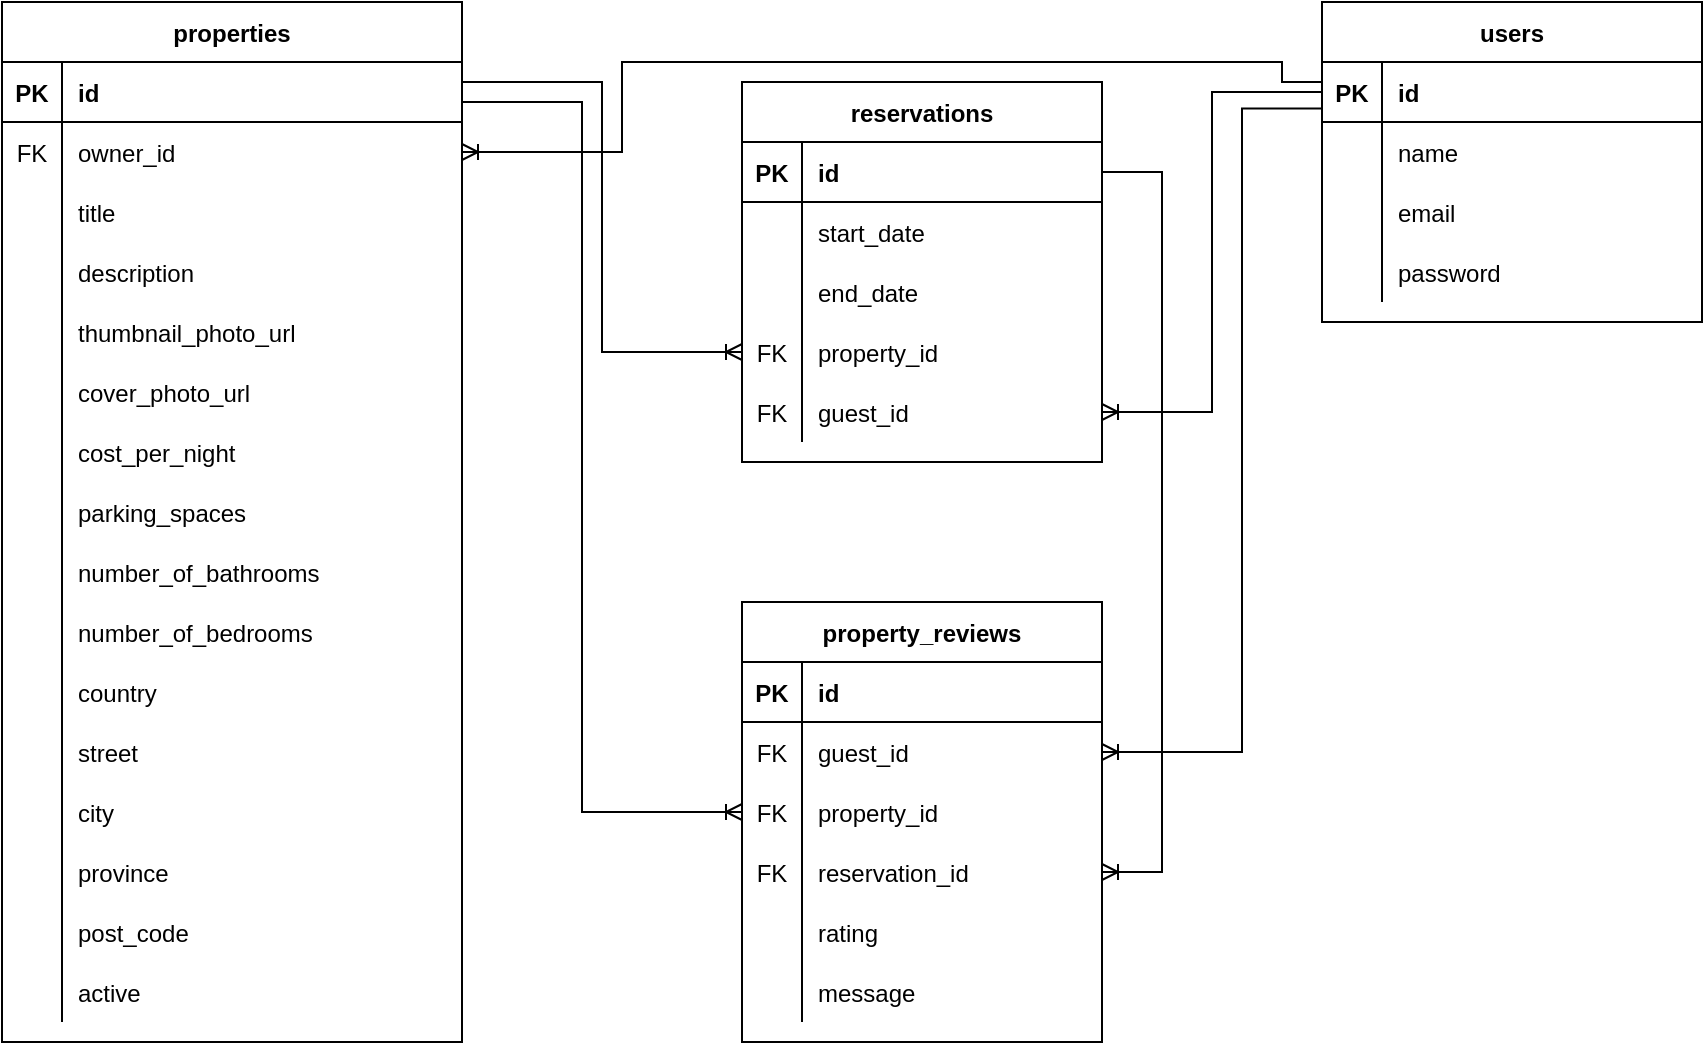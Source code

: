 <mxfile version="15.5.2" type="github">
  <diagram id="R2lEEEUBdFMjLlhIrx00" name="Page-1">
    <mxGraphModel dx="788" dy="491" grid="1" gridSize="10" guides="1" tooltips="1" connect="1" arrows="1" fold="1" page="1" pageScale="1" pageWidth="850" pageHeight="1100" math="0" shadow="0" extFonts="Permanent Marker^https://fonts.googleapis.com/css?family=Permanent+Marker">
      <root>
        <mxCell id="0" />
        <mxCell id="1" parent="0" />
        <mxCell id="So7gOBWFrr4r8it8upbl-1" value="users" style="shape=table;startSize=30;container=1;collapsible=1;childLayout=tableLayout;fixedRows=1;rowLines=0;fontStyle=1;align=center;resizeLast=1;" parent="1" vertex="1">
          <mxGeometry x="660" width="190" height="160" as="geometry" />
        </mxCell>
        <mxCell id="So7gOBWFrr4r8it8upbl-2" value="" style="shape=partialRectangle;collapsible=0;dropTarget=0;pointerEvents=0;fillColor=none;top=0;left=0;bottom=1;right=0;points=[[0,0.5],[1,0.5]];portConstraint=eastwest;" parent="So7gOBWFrr4r8it8upbl-1" vertex="1">
          <mxGeometry y="30" width="190" height="30" as="geometry" />
        </mxCell>
        <mxCell id="So7gOBWFrr4r8it8upbl-3" value="PK" style="shape=partialRectangle;connectable=0;fillColor=none;top=0;left=0;bottom=0;right=0;fontStyle=1;overflow=hidden;" parent="So7gOBWFrr4r8it8upbl-2" vertex="1">
          <mxGeometry width="30" height="30" as="geometry">
            <mxRectangle width="30" height="30" as="alternateBounds" />
          </mxGeometry>
        </mxCell>
        <mxCell id="So7gOBWFrr4r8it8upbl-4" value="id" style="shape=partialRectangle;connectable=0;fillColor=none;top=0;left=0;bottom=0;right=0;align=left;spacingLeft=6;fontStyle=1;overflow=hidden;" parent="So7gOBWFrr4r8it8upbl-2" vertex="1">
          <mxGeometry x="30" width="160" height="30" as="geometry">
            <mxRectangle width="160" height="30" as="alternateBounds" />
          </mxGeometry>
        </mxCell>
        <mxCell id="So7gOBWFrr4r8it8upbl-5" value="" style="shape=partialRectangle;collapsible=0;dropTarget=0;pointerEvents=0;fillColor=none;top=0;left=0;bottom=0;right=0;points=[[0,0.5],[1,0.5]];portConstraint=eastwest;" parent="So7gOBWFrr4r8it8upbl-1" vertex="1">
          <mxGeometry y="60" width="190" height="30" as="geometry" />
        </mxCell>
        <mxCell id="So7gOBWFrr4r8it8upbl-6" value="" style="shape=partialRectangle;connectable=0;fillColor=none;top=0;left=0;bottom=0;right=0;editable=1;overflow=hidden;" parent="So7gOBWFrr4r8it8upbl-5" vertex="1">
          <mxGeometry width="30" height="30" as="geometry">
            <mxRectangle width="30" height="30" as="alternateBounds" />
          </mxGeometry>
        </mxCell>
        <mxCell id="So7gOBWFrr4r8it8upbl-7" value="name" style="shape=partialRectangle;connectable=0;fillColor=none;top=0;left=0;bottom=0;right=0;align=left;spacingLeft=6;overflow=hidden;" parent="So7gOBWFrr4r8it8upbl-5" vertex="1">
          <mxGeometry x="30" width="160" height="30" as="geometry">
            <mxRectangle width="160" height="30" as="alternateBounds" />
          </mxGeometry>
        </mxCell>
        <mxCell id="So7gOBWFrr4r8it8upbl-8" value="" style="shape=partialRectangle;collapsible=0;dropTarget=0;pointerEvents=0;fillColor=none;top=0;left=0;bottom=0;right=0;points=[[0,0.5],[1,0.5]];portConstraint=eastwest;" parent="So7gOBWFrr4r8it8upbl-1" vertex="1">
          <mxGeometry y="90" width="190" height="30" as="geometry" />
        </mxCell>
        <mxCell id="So7gOBWFrr4r8it8upbl-9" value="" style="shape=partialRectangle;connectable=0;fillColor=none;top=0;left=0;bottom=0;right=0;editable=1;overflow=hidden;" parent="So7gOBWFrr4r8it8upbl-8" vertex="1">
          <mxGeometry width="30" height="30" as="geometry">
            <mxRectangle width="30" height="30" as="alternateBounds" />
          </mxGeometry>
        </mxCell>
        <mxCell id="So7gOBWFrr4r8it8upbl-10" value="email" style="shape=partialRectangle;connectable=0;fillColor=none;top=0;left=0;bottom=0;right=0;align=left;spacingLeft=6;overflow=hidden;" parent="So7gOBWFrr4r8it8upbl-8" vertex="1">
          <mxGeometry x="30" width="160" height="30" as="geometry">
            <mxRectangle width="160" height="30" as="alternateBounds" />
          </mxGeometry>
        </mxCell>
        <mxCell id="So7gOBWFrr4r8it8upbl-11" value="" style="shape=partialRectangle;collapsible=0;dropTarget=0;pointerEvents=0;fillColor=none;top=0;left=0;bottom=0;right=0;points=[[0,0.5],[1,0.5]];portConstraint=eastwest;" parent="So7gOBWFrr4r8it8upbl-1" vertex="1">
          <mxGeometry y="120" width="190" height="30" as="geometry" />
        </mxCell>
        <mxCell id="So7gOBWFrr4r8it8upbl-12" value="" style="shape=partialRectangle;connectable=0;fillColor=none;top=0;left=0;bottom=0;right=0;editable=1;overflow=hidden;" parent="So7gOBWFrr4r8it8upbl-11" vertex="1">
          <mxGeometry width="30" height="30" as="geometry">
            <mxRectangle width="30" height="30" as="alternateBounds" />
          </mxGeometry>
        </mxCell>
        <mxCell id="So7gOBWFrr4r8it8upbl-13" value="password" style="shape=partialRectangle;connectable=0;fillColor=none;top=0;left=0;bottom=0;right=0;align=left;spacingLeft=6;overflow=hidden;" parent="So7gOBWFrr4r8it8upbl-11" vertex="1">
          <mxGeometry x="30" width="160" height="30" as="geometry">
            <mxRectangle width="160" height="30" as="alternateBounds" />
          </mxGeometry>
        </mxCell>
        <mxCell id="So7gOBWFrr4r8it8upbl-14" value="property_reviews" style="shape=table;startSize=30;container=1;collapsible=1;childLayout=tableLayout;fixedRows=1;rowLines=0;fontStyle=1;align=center;resizeLast=1;" parent="1" vertex="1">
          <mxGeometry x="370" y="300" width="180" height="220" as="geometry" />
        </mxCell>
        <mxCell id="So7gOBWFrr4r8it8upbl-15" value="" style="shape=partialRectangle;collapsible=0;dropTarget=0;pointerEvents=0;fillColor=none;top=0;left=0;bottom=1;right=0;points=[[0,0.5],[1,0.5]];portConstraint=eastwest;" parent="So7gOBWFrr4r8it8upbl-14" vertex="1">
          <mxGeometry y="30" width="180" height="30" as="geometry" />
        </mxCell>
        <mxCell id="So7gOBWFrr4r8it8upbl-16" value="PK" style="shape=partialRectangle;connectable=0;fillColor=none;top=0;left=0;bottom=0;right=0;fontStyle=1;overflow=hidden;" parent="So7gOBWFrr4r8it8upbl-15" vertex="1">
          <mxGeometry width="30" height="30" as="geometry">
            <mxRectangle width="30" height="30" as="alternateBounds" />
          </mxGeometry>
        </mxCell>
        <mxCell id="So7gOBWFrr4r8it8upbl-17" value="id" style="shape=partialRectangle;connectable=0;fillColor=none;top=0;left=0;bottom=0;right=0;align=left;spacingLeft=6;fontStyle=1;overflow=hidden;" parent="So7gOBWFrr4r8it8upbl-15" vertex="1">
          <mxGeometry x="30" width="150" height="30" as="geometry">
            <mxRectangle width="150" height="30" as="alternateBounds" />
          </mxGeometry>
        </mxCell>
        <mxCell id="So7gOBWFrr4r8it8upbl-18" value="" style="shape=partialRectangle;collapsible=0;dropTarget=0;pointerEvents=0;fillColor=none;top=0;left=0;bottom=0;right=0;points=[[0,0.5],[1,0.5]];portConstraint=eastwest;" parent="So7gOBWFrr4r8it8upbl-14" vertex="1">
          <mxGeometry y="60" width="180" height="30" as="geometry" />
        </mxCell>
        <mxCell id="So7gOBWFrr4r8it8upbl-19" value="FK" style="shape=partialRectangle;connectable=0;fillColor=none;top=0;left=0;bottom=0;right=0;editable=1;overflow=hidden;" parent="So7gOBWFrr4r8it8upbl-18" vertex="1">
          <mxGeometry width="30" height="30" as="geometry">
            <mxRectangle width="30" height="30" as="alternateBounds" />
          </mxGeometry>
        </mxCell>
        <mxCell id="So7gOBWFrr4r8it8upbl-20" value="guest_id" style="shape=partialRectangle;connectable=0;fillColor=none;top=0;left=0;bottom=0;right=0;align=left;spacingLeft=6;overflow=hidden;" parent="So7gOBWFrr4r8it8upbl-18" vertex="1">
          <mxGeometry x="30" width="150" height="30" as="geometry">
            <mxRectangle width="150" height="30" as="alternateBounds" />
          </mxGeometry>
        </mxCell>
        <mxCell id="So7gOBWFrr4r8it8upbl-21" value="" style="shape=partialRectangle;collapsible=0;dropTarget=0;pointerEvents=0;fillColor=none;top=0;left=0;bottom=0;right=0;points=[[0,0.5],[1,0.5]];portConstraint=eastwest;" parent="So7gOBWFrr4r8it8upbl-14" vertex="1">
          <mxGeometry y="90" width="180" height="30" as="geometry" />
        </mxCell>
        <mxCell id="So7gOBWFrr4r8it8upbl-22" value="FK" style="shape=partialRectangle;connectable=0;fillColor=none;top=0;left=0;bottom=0;right=0;editable=1;overflow=hidden;" parent="So7gOBWFrr4r8it8upbl-21" vertex="1">
          <mxGeometry width="30" height="30" as="geometry">
            <mxRectangle width="30" height="30" as="alternateBounds" />
          </mxGeometry>
        </mxCell>
        <mxCell id="So7gOBWFrr4r8it8upbl-23" value="property_id" style="shape=partialRectangle;connectable=0;fillColor=none;top=0;left=0;bottom=0;right=0;align=left;spacingLeft=6;overflow=hidden;" parent="So7gOBWFrr4r8it8upbl-21" vertex="1">
          <mxGeometry x="30" width="150" height="30" as="geometry">
            <mxRectangle width="150" height="30" as="alternateBounds" />
          </mxGeometry>
        </mxCell>
        <mxCell id="So7gOBWFrr4r8it8upbl-24" value="" style="shape=partialRectangle;collapsible=0;dropTarget=0;pointerEvents=0;fillColor=none;top=0;left=0;bottom=0;right=0;points=[[0,0.5],[1,0.5]];portConstraint=eastwest;" parent="So7gOBWFrr4r8it8upbl-14" vertex="1">
          <mxGeometry y="120" width="180" height="30" as="geometry" />
        </mxCell>
        <mxCell id="So7gOBWFrr4r8it8upbl-25" value="FK" style="shape=partialRectangle;connectable=0;fillColor=none;top=0;left=0;bottom=0;right=0;editable=1;overflow=hidden;" parent="So7gOBWFrr4r8it8upbl-24" vertex="1">
          <mxGeometry width="30" height="30" as="geometry">
            <mxRectangle width="30" height="30" as="alternateBounds" />
          </mxGeometry>
        </mxCell>
        <mxCell id="So7gOBWFrr4r8it8upbl-26" value="reservation_id" style="shape=partialRectangle;connectable=0;fillColor=none;top=0;left=0;bottom=0;right=0;align=left;spacingLeft=6;overflow=hidden;" parent="So7gOBWFrr4r8it8upbl-24" vertex="1">
          <mxGeometry x="30" width="150" height="30" as="geometry">
            <mxRectangle width="150" height="30" as="alternateBounds" />
          </mxGeometry>
        </mxCell>
        <mxCell id="So7gOBWFrr4r8it8upbl-155" value="" style="shape=partialRectangle;collapsible=0;dropTarget=0;pointerEvents=0;fillColor=none;top=0;left=0;bottom=0;right=0;points=[[0,0.5],[1,0.5]];portConstraint=eastwest;" parent="So7gOBWFrr4r8it8upbl-14" vertex="1">
          <mxGeometry y="150" width="180" height="30" as="geometry" />
        </mxCell>
        <mxCell id="So7gOBWFrr4r8it8upbl-156" value="" style="shape=partialRectangle;connectable=0;fillColor=none;top=0;left=0;bottom=0;right=0;editable=1;overflow=hidden;" parent="So7gOBWFrr4r8it8upbl-155" vertex="1">
          <mxGeometry width="30" height="30" as="geometry">
            <mxRectangle width="30" height="30" as="alternateBounds" />
          </mxGeometry>
        </mxCell>
        <mxCell id="So7gOBWFrr4r8it8upbl-157" value="rating" style="shape=partialRectangle;connectable=0;fillColor=none;top=0;left=0;bottom=0;right=0;align=left;spacingLeft=6;overflow=hidden;" parent="So7gOBWFrr4r8it8upbl-155" vertex="1">
          <mxGeometry x="30" width="150" height="30" as="geometry">
            <mxRectangle width="150" height="30" as="alternateBounds" />
          </mxGeometry>
        </mxCell>
        <mxCell id="So7gOBWFrr4r8it8upbl-158" value="" style="shape=partialRectangle;collapsible=0;dropTarget=0;pointerEvents=0;fillColor=none;top=0;left=0;bottom=0;right=0;points=[[0,0.5],[1,0.5]];portConstraint=eastwest;" parent="So7gOBWFrr4r8it8upbl-14" vertex="1">
          <mxGeometry y="180" width="180" height="30" as="geometry" />
        </mxCell>
        <mxCell id="So7gOBWFrr4r8it8upbl-159" value="" style="shape=partialRectangle;connectable=0;fillColor=none;top=0;left=0;bottom=0;right=0;editable=1;overflow=hidden;" parent="So7gOBWFrr4r8it8upbl-158" vertex="1">
          <mxGeometry width="30" height="30" as="geometry">
            <mxRectangle width="30" height="30" as="alternateBounds" />
          </mxGeometry>
        </mxCell>
        <mxCell id="So7gOBWFrr4r8it8upbl-160" value="message" style="shape=partialRectangle;connectable=0;fillColor=none;top=0;left=0;bottom=0;right=0;align=left;spacingLeft=6;overflow=hidden;" parent="So7gOBWFrr4r8it8upbl-158" vertex="1">
          <mxGeometry x="30" width="150" height="30" as="geometry">
            <mxRectangle width="150" height="30" as="alternateBounds" />
          </mxGeometry>
        </mxCell>
        <mxCell id="So7gOBWFrr4r8it8upbl-27" value="reservations" style="shape=table;startSize=30;container=1;collapsible=1;childLayout=tableLayout;fixedRows=1;rowLines=0;fontStyle=1;align=center;resizeLast=1;" parent="1" vertex="1">
          <mxGeometry x="370" y="40" width="180" height="190" as="geometry" />
        </mxCell>
        <mxCell id="So7gOBWFrr4r8it8upbl-28" value="" style="shape=partialRectangle;collapsible=0;dropTarget=0;pointerEvents=0;fillColor=none;top=0;left=0;bottom=1;right=0;points=[[0,0.5],[1,0.5]];portConstraint=eastwest;" parent="So7gOBWFrr4r8it8upbl-27" vertex="1">
          <mxGeometry y="30" width="180" height="30" as="geometry" />
        </mxCell>
        <mxCell id="So7gOBWFrr4r8it8upbl-29" value="PK" style="shape=partialRectangle;connectable=0;fillColor=none;top=0;left=0;bottom=0;right=0;fontStyle=1;overflow=hidden;" parent="So7gOBWFrr4r8it8upbl-28" vertex="1">
          <mxGeometry width="30" height="30" as="geometry">
            <mxRectangle width="30" height="30" as="alternateBounds" />
          </mxGeometry>
        </mxCell>
        <mxCell id="So7gOBWFrr4r8it8upbl-30" value="id" style="shape=partialRectangle;connectable=0;fillColor=none;top=0;left=0;bottom=0;right=0;align=left;spacingLeft=6;fontStyle=1;overflow=hidden;" parent="So7gOBWFrr4r8it8upbl-28" vertex="1">
          <mxGeometry x="30" width="150" height="30" as="geometry">
            <mxRectangle width="150" height="30" as="alternateBounds" />
          </mxGeometry>
        </mxCell>
        <mxCell id="So7gOBWFrr4r8it8upbl-31" value="" style="shape=partialRectangle;collapsible=0;dropTarget=0;pointerEvents=0;fillColor=none;top=0;left=0;bottom=0;right=0;points=[[0,0.5],[1,0.5]];portConstraint=eastwest;" parent="So7gOBWFrr4r8it8upbl-27" vertex="1">
          <mxGeometry y="60" width="180" height="30" as="geometry" />
        </mxCell>
        <mxCell id="So7gOBWFrr4r8it8upbl-32" value="" style="shape=partialRectangle;connectable=0;fillColor=none;top=0;left=0;bottom=0;right=0;editable=1;overflow=hidden;" parent="So7gOBWFrr4r8it8upbl-31" vertex="1">
          <mxGeometry width="30" height="30" as="geometry">
            <mxRectangle width="30" height="30" as="alternateBounds" />
          </mxGeometry>
        </mxCell>
        <mxCell id="So7gOBWFrr4r8it8upbl-33" value="start_date" style="shape=partialRectangle;connectable=0;fillColor=none;top=0;left=0;bottom=0;right=0;align=left;spacingLeft=6;overflow=hidden;" parent="So7gOBWFrr4r8it8upbl-31" vertex="1">
          <mxGeometry x="30" width="150" height="30" as="geometry">
            <mxRectangle width="150" height="30" as="alternateBounds" />
          </mxGeometry>
        </mxCell>
        <mxCell id="So7gOBWFrr4r8it8upbl-34" value="" style="shape=partialRectangle;collapsible=0;dropTarget=0;pointerEvents=0;fillColor=none;top=0;left=0;bottom=0;right=0;points=[[0,0.5],[1,0.5]];portConstraint=eastwest;" parent="So7gOBWFrr4r8it8upbl-27" vertex="1">
          <mxGeometry y="90" width="180" height="30" as="geometry" />
        </mxCell>
        <mxCell id="So7gOBWFrr4r8it8upbl-35" value="" style="shape=partialRectangle;connectable=0;fillColor=none;top=0;left=0;bottom=0;right=0;editable=1;overflow=hidden;" parent="So7gOBWFrr4r8it8upbl-34" vertex="1">
          <mxGeometry width="30" height="30" as="geometry">
            <mxRectangle width="30" height="30" as="alternateBounds" />
          </mxGeometry>
        </mxCell>
        <mxCell id="So7gOBWFrr4r8it8upbl-36" value="end_date" style="shape=partialRectangle;connectable=0;fillColor=none;top=0;left=0;bottom=0;right=0;align=left;spacingLeft=6;overflow=hidden;" parent="So7gOBWFrr4r8it8upbl-34" vertex="1">
          <mxGeometry x="30" width="150" height="30" as="geometry">
            <mxRectangle width="150" height="30" as="alternateBounds" />
          </mxGeometry>
        </mxCell>
        <mxCell id="So7gOBWFrr4r8it8upbl-37" value="" style="shape=partialRectangle;collapsible=0;dropTarget=0;pointerEvents=0;fillColor=none;top=0;left=0;bottom=0;right=0;points=[[0,0.5],[1,0.5]];portConstraint=eastwest;" parent="So7gOBWFrr4r8it8upbl-27" vertex="1">
          <mxGeometry y="120" width="180" height="30" as="geometry" />
        </mxCell>
        <mxCell id="So7gOBWFrr4r8it8upbl-38" value="FK" style="shape=partialRectangle;connectable=0;fillColor=none;top=0;left=0;bottom=0;right=0;editable=1;overflow=hidden;" parent="So7gOBWFrr4r8it8upbl-37" vertex="1">
          <mxGeometry width="30" height="30" as="geometry">
            <mxRectangle width="30" height="30" as="alternateBounds" />
          </mxGeometry>
        </mxCell>
        <mxCell id="So7gOBWFrr4r8it8upbl-39" value="property_id" style="shape=partialRectangle;connectable=0;fillColor=none;top=0;left=0;bottom=0;right=0;align=left;spacingLeft=6;overflow=hidden;" parent="So7gOBWFrr4r8it8upbl-37" vertex="1">
          <mxGeometry x="30" width="150" height="30" as="geometry">
            <mxRectangle width="150" height="30" as="alternateBounds" />
          </mxGeometry>
        </mxCell>
        <mxCell id="So7gOBWFrr4r8it8upbl-161" value="" style="shape=partialRectangle;collapsible=0;dropTarget=0;pointerEvents=0;fillColor=none;top=0;left=0;bottom=0;right=0;points=[[0,0.5],[1,0.5]];portConstraint=eastwest;" parent="So7gOBWFrr4r8it8upbl-27" vertex="1">
          <mxGeometry y="150" width="180" height="30" as="geometry" />
        </mxCell>
        <mxCell id="So7gOBWFrr4r8it8upbl-162" value="FK" style="shape=partialRectangle;connectable=0;fillColor=none;top=0;left=0;bottom=0;right=0;editable=1;overflow=hidden;" parent="So7gOBWFrr4r8it8upbl-161" vertex="1">
          <mxGeometry width="30" height="30" as="geometry">
            <mxRectangle width="30" height="30" as="alternateBounds" />
          </mxGeometry>
        </mxCell>
        <mxCell id="So7gOBWFrr4r8it8upbl-163" value="guest_id" style="shape=partialRectangle;connectable=0;fillColor=none;top=0;left=0;bottom=0;right=0;align=left;spacingLeft=6;overflow=hidden;" parent="So7gOBWFrr4r8it8upbl-161" vertex="1">
          <mxGeometry x="30" width="150" height="30" as="geometry">
            <mxRectangle width="150" height="30" as="alternateBounds" />
          </mxGeometry>
        </mxCell>
        <mxCell id="So7gOBWFrr4r8it8upbl-40" value="properties" style="shape=table;startSize=30;container=1;collapsible=1;childLayout=tableLayout;fixedRows=1;rowLines=0;fontStyle=1;align=center;resizeLast=1;" parent="1" vertex="1">
          <mxGeometry width="230" height="520" as="geometry" />
        </mxCell>
        <mxCell id="So7gOBWFrr4r8it8upbl-41" value="" style="shape=partialRectangle;collapsible=0;dropTarget=0;pointerEvents=0;fillColor=none;top=0;left=0;bottom=1;right=0;points=[[0,0.5],[1,0.5]];portConstraint=eastwest;" parent="So7gOBWFrr4r8it8upbl-40" vertex="1">
          <mxGeometry y="30" width="230" height="30" as="geometry" />
        </mxCell>
        <mxCell id="So7gOBWFrr4r8it8upbl-42" value="PK" style="shape=partialRectangle;connectable=0;fillColor=none;top=0;left=0;bottom=0;right=0;fontStyle=1;overflow=hidden;" parent="So7gOBWFrr4r8it8upbl-41" vertex="1">
          <mxGeometry width="30" height="30" as="geometry">
            <mxRectangle width="30" height="30" as="alternateBounds" />
          </mxGeometry>
        </mxCell>
        <mxCell id="So7gOBWFrr4r8it8upbl-43" value="id" style="shape=partialRectangle;connectable=0;fillColor=none;top=0;left=0;bottom=0;right=0;align=left;spacingLeft=6;fontStyle=1;overflow=hidden;" parent="So7gOBWFrr4r8it8upbl-41" vertex="1">
          <mxGeometry x="30" width="200" height="30" as="geometry">
            <mxRectangle width="200" height="30" as="alternateBounds" />
          </mxGeometry>
        </mxCell>
        <mxCell id="So7gOBWFrr4r8it8upbl-44" value="" style="shape=partialRectangle;collapsible=0;dropTarget=0;pointerEvents=0;fillColor=none;top=0;left=0;bottom=0;right=0;points=[[0,0.5],[1,0.5]];portConstraint=eastwest;" parent="So7gOBWFrr4r8it8upbl-40" vertex="1">
          <mxGeometry y="60" width="230" height="30" as="geometry" />
        </mxCell>
        <mxCell id="So7gOBWFrr4r8it8upbl-45" value="FK" style="shape=partialRectangle;connectable=0;fillColor=none;top=0;left=0;bottom=0;right=0;editable=1;overflow=hidden;" parent="So7gOBWFrr4r8it8upbl-44" vertex="1">
          <mxGeometry width="30" height="30" as="geometry">
            <mxRectangle width="30" height="30" as="alternateBounds" />
          </mxGeometry>
        </mxCell>
        <mxCell id="So7gOBWFrr4r8it8upbl-46" value="owner_id" style="shape=partialRectangle;connectable=0;fillColor=none;top=0;left=0;bottom=0;right=0;align=left;spacingLeft=6;overflow=hidden;" parent="So7gOBWFrr4r8it8upbl-44" vertex="1">
          <mxGeometry x="30" width="200" height="30" as="geometry">
            <mxRectangle width="200" height="30" as="alternateBounds" />
          </mxGeometry>
        </mxCell>
        <mxCell id="So7gOBWFrr4r8it8upbl-47" value="" style="shape=partialRectangle;collapsible=0;dropTarget=0;pointerEvents=0;fillColor=none;top=0;left=0;bottom=0;right=0;points=[[0,0.5],[1,0.5]];portConstraint=eastwest;" parent="So7gOBWFrr4r8it8upbl-40" vertex="1">
          <mxGeometry y="90" width="230" height="30" as="geometry" />
        </mxCell>
        <mxCell id="So7gOBWFrr4r8it8upbl-48" value="" style="shape=partialRectangle;connectable=0;fillColor=none;top=0;left=0;bottom=0;right=0;editable=1;overflow=hidden;" parent="So7gOBWFrr4r8it8upbl-47" vertex="1">
          <mxGeometry width="30" height="30" as="geometry">
            <mxRectangle width="30" height="30" as="alternateBounds" />
          </mxGeometry>
        </mxCell>
        <mxCell id="So7gOBWFrr4r8it8upbl-49" value="title" style="shape=partialRectangle;connectable=0;fillColor=none;top=0;left=0;bottom=0;right=0;align=left;spacingLeft=6;overflow=hidden;" parent="So7gOBWFrr4r8it8upbl-47" vertex="1">
          <mxGeometry x="30" width="200" height="30" as="geometry">
            <mxRectangle width="200" height="30" as="alternateBounds" />
          </mxGeometry>
        </mxCell>
        <mxCell id="So7gOBWFrr4r8it8upbl-50" value="" style="shape=partialRectangle;collapsible=0;dropTarget=0;pointerEvents=0;fillColor=none;top=0;left=0;bottom=0;right=0;points=[[0,0.5],[1,0.5]];portConstraint=eastwest;" parent="So7gOBWFrr4r8it8upbl-40" vertex="1">
          <mxGeometry y="120" width="230" height="30" as="geometry" />
        </mxCell>
        <mxCell id="So7gOBWFrr4r8it8upbl-51" value="" style="shape=partialRectangle;connectable=0;fillColor=none;top=0;left=0;bottom=0;right=0;editable=1;overflow=hidden;" parent="So7gOBWFrr4r8it8upbl-50" vertex="1">
          <mxGeometry width="30" height="30" as="geometry">
            <mxRectangle width="30" height="30" as="alternateBounds" />
          </mxGeometry>
        </mxCell>
        <mxCell id="So7gOBWFrr4r8it8upbl-52" value="description" style="shape=partialRectangle;connectable=0;fillColor=none;top=0;left=0;bottom=0;right=0;align=left;spacingLeft=6;overflow=hidden;" parent="So7gOBWFrr4r8it8upbl-50" vertex="1">
          <mxGeometry x="30" width="200" height="30" as="geometry">
            <mxRectangle width="200" height="30" as="alternateBounds" />
          </mxGeometry>
        </mxCell>
        <mxCell id="So7gOBWFrr4r8it8upbl-53" value="" style="shape=partialRectangle;collapsible=0;dropTarget=0;pointerEvents=0;fillColor=none;top=0;left=0;bottom=0;right=0;points=[[0,0.5],[1,0.5]];portConstraint=eastwest;" parent="So7gOBWFrr4r8it8upbl-40" vertex="1">
          <mxGeometry y="150" width="230" height="30" as="geometry" />
        </mxCell>
        <mxCell id="So7gOBWFrr4r8it8upbl-54" value="" style="shape=partialRectangle;connectable=0;fillColor=none;top=0;left=0;bottom=0;right=0;editable=1;overflow=hidden;" parent="So7gOBWFrr4r8it8upbl-53" vertex="1">
          <mxGeometry width="30" height="30" as="geometry">
            <mxRectangle width="30" height="30" as="alternateBounds" />
          </mxGeometry>
        </mxCell>
        <mxCell id="So7gOBWFrr4r8it8upbl-55" value="thumbnail_photo_url" style="shape=partialRectangle;connectable=0;fillColor=none;top=0;left=0;bottom=0;right=0;align=left;spacingLeft=6;overflow=hidden;" parent="So7gOBWFrr4r8it8upbl-53" vertex="1">
          <mxGeometry x="30" width="200" height="30" as="geometry">
            <mxRectangle width="200" height="30" as="alternateBounds" />
          </mxGeometry>
        </mxCell>
        <mxCell id="So7gOBWFrr4r8it8upbl-56" value="" style="shape=partialRectangle;collapsible=0;dropTarget=0;pointerEvents=0;fillColor=none;top=0;left=0;bottom=0;right=0;points=[[0,0.5],[1,0.5]];portConstraint=eastwest;" parent="So7gOBWFrr4r8it8upbl-40" vertex="1">
          <mxGeometry y="180" width="230" height="30" as="geometry" />
        </mxCell>
        <mxCell id="So7gOBWFrr4r8it8upbl-57" value="" style="shape=partialRectangle;connectable=0;fillColor=none;top=0;left=0;bottom=0;right=0;editable=1;overflow=hidden;" parent="So7gOBWFrr4r8it8upbl-56" vertex="1">
          <mxGeometry width="30" height="30" as="geometry">
            <mxRectangle width="30" height="30" as="alternateBounds" />
          </mxGeometry>
        </mxCell>
        <mxCell id="So7gOBWFrr4r8it8upbl-58" value="cover_photo_url" style="shape=partialRectangle;connectable=0;fillColor=none;top=0;left=0;bottom=0;right=0;align=left;spacingLeft=6;overflow=hidden;" parent="So7gOBWFrr4r8it8upbl-56" vertex="1">
          <mxGeometry x="30" width="200" height="30" as="geometry">
            <mxRectangle width="200" height="30" as="alternateBounds" />
          </mxGeometry>
        </mxCell>
        <mxCell id="So7gOBWFrr4r8it8upbl-59" value="" style="shape=partialRectangle;collapsible=0;dropTarget=0;pointerEvents=0;fillColor=none;top=0;left=0;bottom=0;right=0;points=[[0,0.5],[1,0.5]];portConstraint=eastwest;" parent="So7gOBWFrr4r8it8upbl-40" vertex="1">
          <mxGeometry y="210" width="230" height="30" as="geometry" />
        </mxCell>
        <mxCell id="So7gOBWFrr4r8it8upbl-60" value="" style="shape=partialRectangle;connectable=0;fillColor=none;top=0;left=0;bottom=0;right=0;editable=1;overflow=hidden;" parent="So7gOBWFrr4r8it8upbl-59" vertex="1">
          <mxGeometry width="30" height="30" as="geometry">
            <mxRectangle width="30" height="30" as="alternateBounds" />
          </mxGeometry>
        </mxCell>
        <mxCell id="So7gOBWFrr4r8it8upbl-61" value="cost_per_night" style="shape=partialRectangle;connectable=0;fillColor=none;top=0;left=0;bottom=0;right=0;align=left;spacingLeft=6;overflow=hidden;" parent="So7gOBWFrr4r8it8upbl-59" vertex="1">
          <mxGeometry x="30" width="200" height="30" as="geometry">
            <mxRectangle width="200" height="30" as="alternateBounds" />
          </mxGeometry>
        </mxCell>
        <mxCell id="So7gOBWFrr4r8it8upbl-128" value="" style="shape=partialRectangle;collapsible=0;dropTarget=0;pointerEvents=0;fillColor=none;top=0;left=0;bottom=0;right=0;points=[[0,0.5],[1,0.5]];portConstraint=eastwest;" parent="So7gOBWFrr4r8it8upbl-40" vertex="1">
          <mxGeometry y="240" width="230" height="30" as="geometry" />
        </mxCell>
        <mxCell id="So7gOBWFrr4r8it8upbl-129" value="" style="shape=partialRectangle;connectable=0;fillColor=none;top=0;left=0;bottom=0;right=0;editable=1;overflow=hidden;" parent="So7gOBWFrr4r8it8upbl-128" vertex="1">
          <mxGeometry width="30" height="30" as="geometry">
            <mxRectangle width="30" height="30" as="alternateBounds" />
          </mxGeometry>
        </mxCell>
        <mxCell id="So7gOBWFrr4r8it8upbl-130" value="parking_spaces" style="shape=partialRectangle;connectable=0;fillColor=none;top=0;left=0;bottom=0;right=0;align=left;spacingLeft=6;overflow=hidden;" parent="So7gOBWFrr4r8it8upbl-128" vertex="1">
          <mxGeometry x="30" width="200" height="30" as="geometry">
            <mxRectangle width="200" height="30" as="alternateBounds" />
          </mxGeometry>
        </mxCell>
        <mxCell id="So7gOBWFrr4r8it8upbl-131" value="" style="shape=partialRectangle;collapsible=0;dropTarget=0;pointerEvents=0;fillColor=none;top=0;left=0;bottom=0;right=0;points=[[0,0.5],[1,0.5]];portConstraint=eastwest;" parent="So7gOBWFrr4r8it8upbl-40" vertex="1">
          <mxGeometry y="270" width="230" height="30" as="geometry" />
        </mxCell>
        <mxCell id="So7gOBWFrr4r8it8upbl-132" value="" style="shape=partialRectangle;connectable=0;fillColor=none;top=0;left=0;bottom=0;right=0;editable=1;overflow=hidden;" parent="So7gOBWFrr4r8it8upbl-131" vertex="1">
          <mxGeometry width="30" height="30" as="geometry">
            <mxRectangle width="30" height="30" as="alternateBounds" />
          </mxGeometry>
        </mxCell>
        <mxCell id="So7gOBWFrr4r8it8upbl-133" value="number_of_bathrooms" style="shape=partialRectangle;connectable=0;fillColor=none;top=0;left=0;bottom=0;right=0;align=left;spacingLeft=6;overflow=hidden;" parent="So7gOBWFrr4r8it8upbl-131" vertex="1">
          <mxGeometry x="30" width="200" height="30" as="geometry">
            <mxRectangle width="200" height="30" as="alternateBounds" />
          </mxGeometry>
        </mxCell>
        <mxCell id="So7gOBWFrr4r8it8upbl-134" value="" style="shape=partialRectangle;collapsible=0;dropTarget=0;pointerEvents=0;fillColor=none;top=0;left=0;bottom=0;right=0;points=[[0,0.5],[1,0.5]];portConstraint=eastwest;" parent="So7gOBWFrr4r8it8upbl-40" vertex="1">
          <mxGeometry y="300" width="230" height="30" as="geometry" />
        </mxCell>
        <mxCell id="So7gOBWFrr4r8it8upbl-135" value="" style="shape=partialRectangle;connectable=0;fillColor=none;top=0;left=0;bottom=0;right=0;editable=1;overflow=hidden;" parent="So7gOBWFrr4r8it8upbl-134" vertex="1">
          <mxGeometry width="30" height="30" as="geometry">
            <mxRectangle width="30" height="30" as="alternateBounds" />
          </mxGeometry>
        </mxCell>
        <mxCell id="So7gOBWFrr4r8it8upbl-136" value="number_of_bedrooms" style="shape=partialRectangle;connectable=0;fillColor=none;top=0;left=0;bottom=0;right=0;align=left;spacingLeft=6;overflow=hidden;" parent="So7gOBWFrr4r8it8upbl-134" vertex="1">
          <mxGeometry x="30" width="200" height="30" as="geometry">
            <mxRectangle width="200" height="30" as="alternateBounds" />
          </mxGeometry>
        </mxCell>
        <mxCell id="So7gOBWFrr4r8it8upbl-137" value="" style="shape=partialRectangle;collapsible=0;dropTarget=0;pointerEvents=0;fillColor=none;top=0;left=0;bottom=0;right=0;points=[[0,0.5],[1,0.5]];portConstraint=eastwest;" parent="So7gOBWFrr4r8it8upbl-40" vertex="1">
          <mxGeometry y="330" width="230" height="30" as="geometry" />
        </mxCell>
        <mxCell id="So7gOBWFrr4r8it8upbl-138" value="" style="shape=partialRectangle;connectable=0;fillColor=none;top=0;left=0;bottom=0;right=0;editable=1;overflow=hidden;" parent="So7gOBWFrr4r8it8upbl-137" vertex="1">
          <mxGeometry width="30" height="30" as="geometry">
            <mxRectangle width="30" height="30" as="alternateBounds" />
          </mxGeometry>
        </mxCell>
        <mxCell id="So7gOBWFrr4r8it8upbl-139" value="country" style="shape=partialRectangle;connectable=0;fillColor=none;top=0;left=0;bottom=0;right=0;align=left;spacingLeft=6;overflow=hidden;" parent="So7gOBWFrr4r8it8upbl-137" vertex="1">
          <mxGeometry x="30" width="200" height="30" as="geometry">
            <mxRectangle width="200" height="30" as="alternateBounds" />
          </mxGeometry>
        </mxCell>
        <mxCell id="So7gOBWFrr4r8it8upbl-140" value="" style="shape=partialRectangle;collapsible=0;dropTarget=0;pointerEvents=0;fillColor=none;top=0;left=0;bottom=0;right=0;points=[[0,0.5],[1,0.5]];portConstraint=eastwest;" parent="So7gOBWFrr4r8it8upbl-40" vertex="1">
          <mxGeometry y="360" width="230" height="30" as="geometry" />
        </mxCell>
        <mxCell id="So7gOBWFrr4r8it8upbl-141" value="" style="shape=partialRectangle;connectable=0;fillColor=none;top=0;left=0;bottom=0;right=0;editable=1;overflow=hidden;" parent="So7gOBWFrr4r8it8upbl-140" vertex="1">
          <mxGeometry width="30" height="30" as="geometry">
            <mxRectangle width="30" height="30" as="alternateBounds" />
          </mxGeometry>
        </mxCell>
        <mxCell id="So7gOBWFrr4r8it8upbl-142" value="street" style="shape=partialRectangle;connectable=0;fillColor=none;top=0;left=0;bottom=0;right=0;align=left;spacingLeft=6;overflow=hidden;" parent="So7gOBWFrr4r8it8upbl-140" vertex="1">
          <mxGeometry x="30" width="200" height="30" as="geometry">
            <mxRectangle width="200" height="30" as="alternateBounds" />
          </mxGeometry>
        </mxCell>
        <mxCell id="So7gOBWFrr4r8it8upbl-143" value="" style="shape=partialRectangle;collapsible=0;dropTarget=0;pointerEvents=0;fillColor=none;top=0;left=0;bottom=0;right=0;points=[[0,0.5],[1,0.5]];portConstraint=eastwest;" parent="So7gOBWFrr4r8it8upbl-40" vertex="1">
          <mxGeometry y="390" width="230" height="30" as="geometry" />
        </mxCell>
        <mxCell id="So7gOBWFrr4r8it8upbl-144" value="" style="shape=partialRectangle;connectable=0;fillColor=none;top=0;left=0;bottom=0;right=0;editable=1;overflow=hidden;" parent="So7gOBWFrr4r8it8upbl-143" vertex="1">
          <mxGeometry width="30" height="30" as="geometry">
            <mxRectangle width="30" height="30" as="alternateBounds" />
          </mxGeometry>
        </mxCell>
        <mxCell id="So7gOBWFrr4r8it8upbl-145" value="city" style="shape=partialRectangle;connectable=0;fillColor=none;top=0;left=0;bottom=0;right=0;align=left;spacingLeft=6;overflow=hidden;" parent="So7gOBWFrr4r8it8upbl-143" vertex="1">
          <mxGeometry x="30" width="200" height="30" as="geometry">
            <mxRectangle width="200" height="30" as="alternateBounds" />
          </mxGeometry>
        </mxCell>
        <mxCell id="So7gOBWFrr4r8it8upbl-146" value="" style="shape=partialRectangle;collapsible=0;dropTarget=0;pointerEvents=0;fillColor=none;top=0;left=0;bottom=0;right=0;points=[[0,0.5],[1,0.5]];portConstraint=eastwest;" parent="So7gOBWFrr4r8it8upbl-40" vertex="1">
          <mxGeometry y="420" width="230" height="30" as="geometry" />
        </mxCell>
        <mxCell id="So7gOBWFrr4r8it8upbl-147" value="" style="shape=partialRectangle;connectable=0;fillColor=none;top=0;left=0;bottom=0;right=0;editable=1;overflow=hidden;" parent="So7gOBWFrr4r8it8upbl-146" vertex="1">
          <mxGeometry width="30" height="30" as="geometry">
            <mxRectangle width="30" height="30" as="alternateBounds" />
          </mxGeometry>
        </mxCell>
        <mxCell id="So7gOBWFrr4r8it8upbl-148" value="province" style="shape=partialRectangle;connectable=0;fillColor=none;top=0;left=0;bottom=0;right=0;align=left;spacingLeft=6;overflow=hidden;" parent="So7gOBWFrr4r8it8upbl-146" vertex="1">
          <mxGeometry x="30" width="200" height="30" as="geometry">
            <mxRectangle width="200" height="30" as="alternateBounds" />
          </mxGeometry>
        </mxCell>
        <mxCell id="So7gOBWFrr4r8it8upbl-149" value="" style="shape=partialRectangle;collapsible=0;dropTarget=0;pointerEvents=0;fillColor=none;top=0;left=0;bottom=0;right=0;points=[[0,0.5],[1,0.5]];portConstraint=eastwest;" parent="So7gOBWFrr4r8it8upbl-40" vertex="1">
          <mxGeometry y="450" width="230" height="30" as="geometry" />
        </mxCell>
        <mxCell id="So7gOBWFrr4r8it8upbl-150" value="" style="shape=partialRectangle;connectable=0;fillColor=none;top=0;left=0;bottom=0;right=0;editable=1;overflow=hidden;" parent="So7gOBWFrr4r8it8upbl-149" vertex="1">
          <mxGeometry width="30" height="30" as="geometry">
            <mxRectangle width="30" height="30" as="alternateBounds" />
          </mxGeometry>
        </mxCell>
        <mxCell id="So7gOBWFrr4r8it8upbl-151" value="post_code" style="shape=partialRectangle;connectable=0;fillColor=none;top=0;left=0;bottom=0;right=0;align=left;spacingLeft=6;overflow=hidden;" parent="So7gOBWFrr4r8it8upbl-149" vertex="1">
          <mxGeometry x="30" width="200" height="30" as="geometry">
            <mxRectangle width="200" height="30" as="alternateBounds" />
          </mxGeometry>
        </mxCell>
        <mxCell id="So7gOBWFrr4r8it8upbl-152" value="" style="shape=partialRectangle;collapsible=0;dropTarget=0;pointerEvents=0;fillColor=none;top=0;left=0;bottom=0;right=0;points=[[0,0.5],[1,0.5]];portConstraint=eastwest;" parent="So7gOBWFrr4r8it8upbl-40" vertex="1">
          <mxGeometry y="480" width="230" height="30" as="geometry" />
        </mxCell>
        <mxCell id="So7gOBWFrr4r8it8upbl-153" value="" style="shape=partialRectangle;connectable=0;fillColor=none;top=0;left=0;bottom=0;right=0;editable=1;overflow=hidden;" parent="So7gOBWFrr4r8it8upbl-152" vertex="1">
          <mxGeometry width="30" height="30" as="geometry">
            <mxRectangle width="30" height="30" as="alternateBounds" />
          </mxGeometry>
        </mxCell>
        <mxCell id="So7gOBWFrr4r8it8upbl-154" value="active" style="shape=partialRectangle;connectable=0;fillColor=none;top=0;left=0;bottom=0;right=0;align=left;spacingLeft=6;overflow=hidden;" parent="So7gOBWFrr4r8it8upbl-152" vertex="1">
          <mxGeometry x="30" width="200" height="30" as="geometry">
            <mxRectangle width="200" height="30" as="alternateBounds" />
          </mxGeometry>
        </mxCell>
        <mxCell id="So7gOBWFrr4r8it8upbl-164" value="" style="edgeStyle=orthogonalEdgeStyle;fontSize=12;html=1;endArrow=ERoneToMany;rounded=0;exitX=1;exitY=0.5;exitDx=0;exitDy=0;entryX=0;entryY=0.5;entryDx=0;entryDy=0;" parent="1" source="So7gOBWFrr4r8it8upbl-41" target="So7gOBWFrr4r8it8upbl-37" edge="1">
          <mxGeometry width="100" height="100" relative="1" as="geometry">
            <mxPoint x="570" y="330" as="sourcePoint" />
            <mxPoint x="670" y="230" as="targetPoint" />
            <Array as="points">
              <mxPoint x="230" y="40" />
              <mxPoint x="300" y="40" />
              <mxPoint x="300" y="175" />
            </Array>
          </mxGeometry>
        </mxCell>
        <mxCell id="So7gOBWFrr4r8it8upbl-166" value="" style="edgeStyle=orthogonalEdgeStyle;fontSize=12;html=1;endArrow=ERoneToMany;rounded=0;exitX=1;exitY=0.5;exitDx=0;exitDy=0;entryX=0;entryY=0.5;entryDx=0;entryDy=0;" parent="1" source="So7gOBWFrr4r8it8upbl-41" target="So7gOBWFrr4r8it8upbl-21" edge="1">
          <mxGeometry width="100" height="100" relative="1" as="geometry">
            <mxPoint x="370" y="330" as="sourcePoint" />
            <mxPoint x="470" y="230" as="targetPoint" />
            <Array as="points">
              <mxPoint x="230" y="50" />
              <mxPoint x="290" y="50" />
              <mxPoint x="290" y="405" />
            </Array>
          </mxGeometry>
        </mxCell>
        <mxCell id="So7gOBWFrr4r8it8upbl-167" value="" style="edgeStyle=orthogonalEdgeStyle;fontSize=12;html=1;endArrow=ERoneToMany;rounded=0;exitX=0;exitY=0.5;exitDx=0;exitDy=0;entryX=1;entryY=0.5;entryDx=0;entryDy=0;" parent="1" source="So7gOBWFrr4r8it8upbl-2" target="So7gOBWFrr4r8it8upbl-44" edge="1">
          <mxGeometry width="100" height="100" relative="1" as="geometry">
            <mxPoint x="370" y="330" as="sourcePoint" />
            <mxPoint x="470" y="230" as="targetPoint" />
            <Array as="points">
              <mxPoint x="660" y="40" />
              <mxPoint x="640" y="40" />
              <mxPoint x="640" y="30" />
              <mxPoint x="310" y="30" />
              <mxPoint x="310" y="75" />
            </Array>
          </mxGeometry>
        </mxCell>
        <mxCell id="So7gOBWFrr4r8it8upbl-168" value="" style="edgeStyle=orthogonalEdgeStyle;fontSize=12;html=1;endArrow=ERoneToMany;rounded=0;exitX=1;exitY=0.5;exitDx=0;exitDy=0;entryX=1;entryY=0.5;entryDx=0;entryDy=0;" parent="1" source="So7gOBWFrr4r8it8upbl-28" target="So7gOBWFrr4r8it8upbl-24" edge="1">
          <mxGeometry width="100" height="100" relative="1" as="geometry">
            <mxPoint x="370" y="330" as="sourcePoint" />
            <mxPoint x="470" y="230" as="targetPoint" />
            <Array as="points">
              <mxPoint x="580" y="85" />
              <mxPoint x="580" y="435" />
            </Array>
          </mxGeometry>
        </mxCell>
        <mxCell id="So7gOBWFrr4r8it8upbl-171" value="" style="edgeStyle=orthogonalEdgeStyle;fontSize=12;html=1;endArrow=ERoneToMany;rounded=0;entryX=1;entryY=0.5;entryDx=0;entryDy=0;exitX=0;exitY=0.5;exitDx=0;exitDy=0;" parent="1" source="So7gOBWFrr4r8it8upbl-2" target="So7gOBWFrr4r8it8upbl-161" edge="1">
          <mxGeometry width="100" height="100" relative="1" as="geometry">
            <mxPoint x="490" y="320" as="sourcePoint" />
            <mxPoint x="590" y="220" as="targetPoint" />
          </mxGeometry>
        </mxCell>
        <mxCell id="So7gOBWFrr4r8it8upbl-172" value="" style="edgeStyle=orthogonalEdgeStyle;fontSize=12;html=1;endArrow=ERoneToMany;rounded=0;entryX=1;entryY=0.5;entryDx=0;entryDy=0;exitX=0.001;exitY=0.774;exitDx=0;exitDy=0;exitPerimeter=0;" parent="1" source="So7gOBWFrr4r8it8upbl-2" target="So7gOBWFrr4r8it8upbl-18" edge="1">
          <mxGeometry width="100" height="100" relative="1" as="geometry">
            <mxPoint x="490" y="320" as="sourcePoint" />
            <mxPoint x="590" y="220" as="targetPoint" />
            <Array as="points">
              <mxPoint x="620" y="53" />
              <mxPoint x="620" y="375" />
            </Array>
          </mxGeometry>
        </mxCell>
      </root>
    </mxGraphModel>
  </diagram>
</mxfile>
